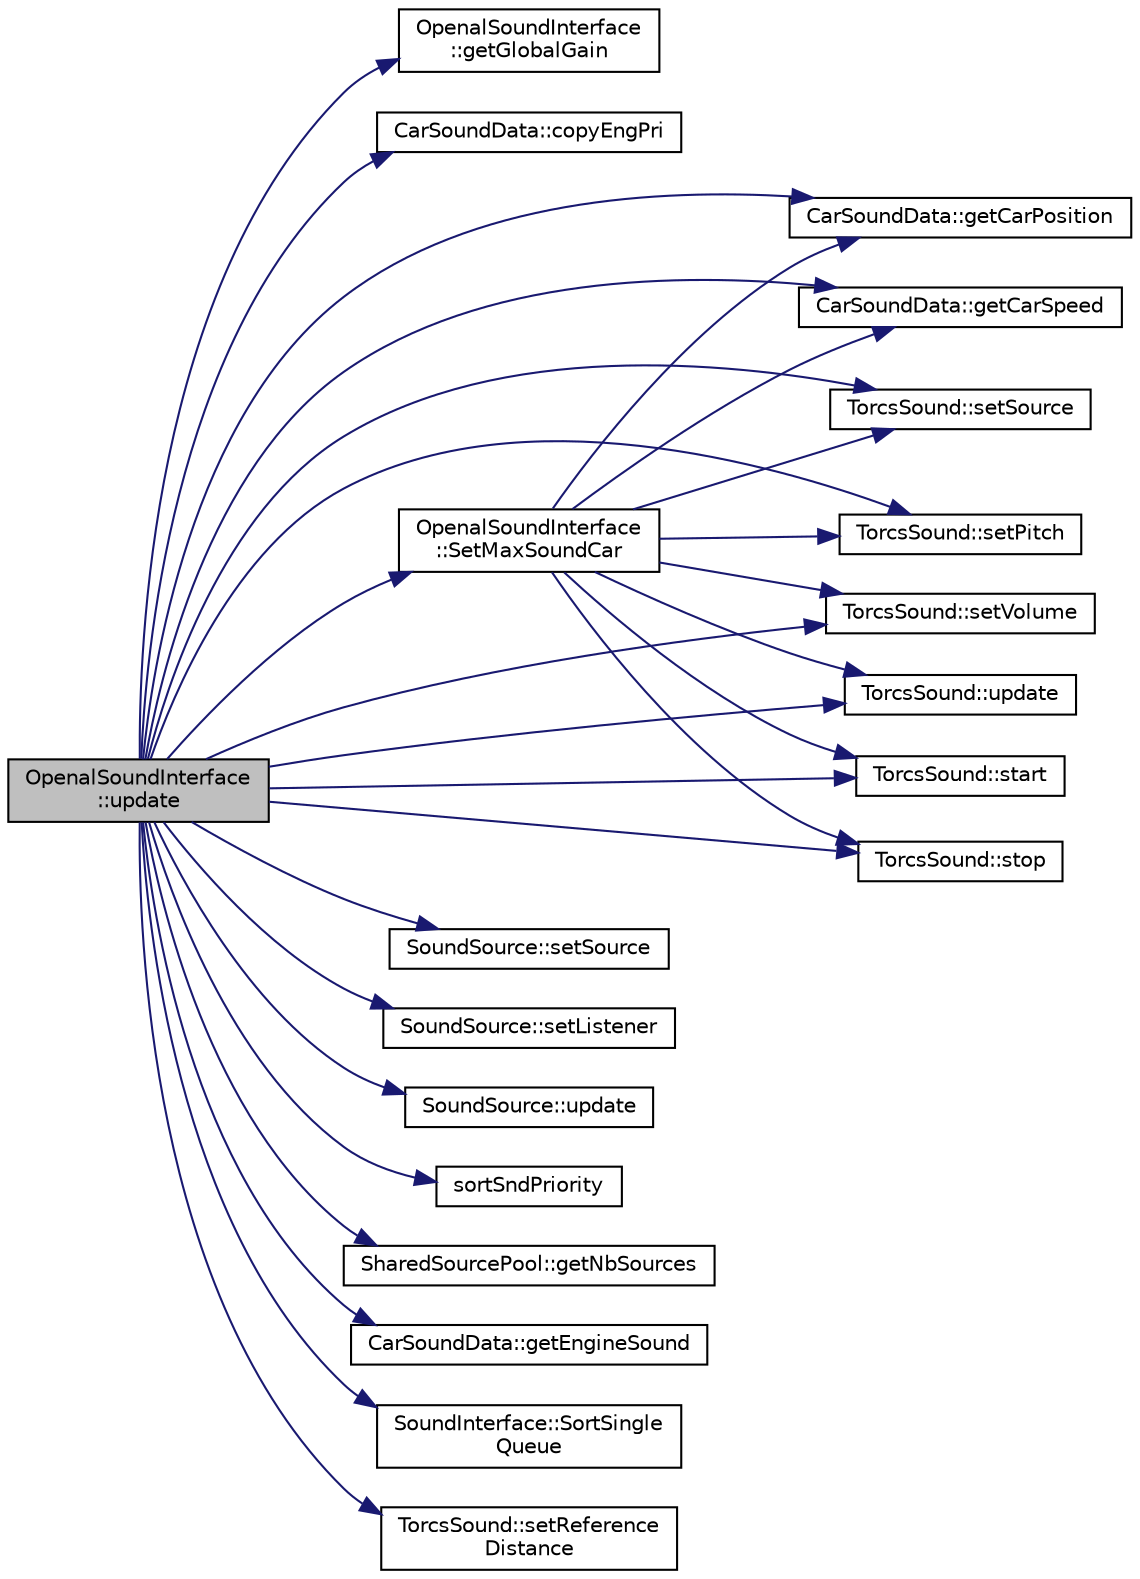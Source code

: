 digraph "OpenalSoundInterface::update"
{
  edge [fontname="Helvetica",fontsize="10",labelfontname="Helvetica",labelfontsize="10"];
  node [fontname="Helvetica",fontsize="10",shape=record];
  rankdir="LR";
  Node1 [label="OpenalSoundInterface\l::update",height=0.2,width=0.4,color="black", fillcolor="grey75", style="filled", fontcolor="black"];
  Node1 -> Node2 [color="midnightblue",fontsize="10",style="solid",fontname="Helvetica"];
  Node2 [label="OpenalSoundInterface\l::getGlobalGain",height=0.2,width=0.4,color="black", fillcolor="white", style="filled",URL="$class_openal_sound_interface.html#a60d74c732be612a3e61609ccb7d15737"];
  Node1 -> Node3 [color="midnightblue",fontsize="10",style="solid",fontname="Helvetica"];
  Node3 [label="CarSoundData::copyEngPri",height=0.2,width=0.4,color="black", fillcolor="white", style="filled",URL="$class_car_sound_data.html#a25e28b75e147b445e14b466efb598276"];
  Node1 -> Node4 [color="midnightblue",fontsize="10",style="solid",fontname="Helvetica"];
  Node4 [label="CarSoundData::getCarPosition",height=0.2,width=0.4,color="black", fillcolor="white", style="filled",URL="$class_car_sound_data.html#aef6f649befa07c5416ad7cee425d5c72"];
  Node1 -> Node5 [color="midnightblue",fontsize="10",style="solid",fontname="Helvetica"];
  Node5 [label="CarSoundData::getCarSpeed",height=0.2,width=0.4,color="black", fillcolor="white", style="filled",URL="$class_car_sound_data.html#a56087139ea4c170ff94f1d1545c08fcd"];
  Node1 -> Node6 [color="midnightblue",fontsize="10",style="solid",fontname="Helvetica"];
  Node6 [label="SoundSource::setSource",height=0.2,width=0.4,color="black", fillcolor="white", style="filled",URL="$class_sound_source.html#ac9d162e991bf0c56d5fe0f5dffaf7595",tooltip="Set source position and velocity. "];
  Node1 -> Node7 [color="midnightblue",fontsize="10",style="solid",fontname="Helvetica"];
  Node7 [label="SoundSource::setListener",height=0.2,width=0.4,color="black", fillcolor="white", style="filled",URL="$class_sound_source.html#add1fc33b4428a542889c8de7004dfd4d",tooltip="Set listener position and velocity. "];
  Node1 -> Node8 [color="midnightblue",fontsize="10",style="solid",fontname="Helvetica"];
  Node8 [label="SoundSource::update",height=0.2,width=0.4,color="black", fillcolor="white", style="filled",URL="$class_sound_source.html#ab41cdcf43ae6533ce889490fbe78209b",tooltip="Calculate environmental parameters for current situation. "];
  Node1 -> Node9 [color="midnightblue",fontsize="10",style="solid",fontname="Helvetica"];
  Node9 [label="sortSndPriority",height=0.2,width=0.4,color="black", fillcolor="white", style="filled",URL="$_plib_sound_interface_8cpp.html#a4b8885aa3b5ee023f5112509373a2348"];
  Node1 -> Node10 [color="midnightblue",fontsize="10",style="solid",fontname="Helvetica"];
  Node10 [label="SharedSourcePool::getNbSources",height=0.2,width=0.4,color="black", fillcolor="white", style="filled",URL="$class_shared_source_pool.html#aeaa80bc0a84b083029dd80a550154bef"];
  Node1 -> Node11 [color="midnightblue",fontsize="10",style="solid",fontname="Helvetica"];
  Node11 [label="CarSoundData::getEngineSound",height=0.2,width=0.4,color="black", fillcolor="white", style="filled",URL="$class_car_sound_data.html#aca680374d3ad41b387228d957cc23683"];
  Node1 -> Node12 [color="midnightblue",fontsize="10",style="solid",fontname="Helvetica"];
  Node12 [label="TorcsSound::setSource",height=0.2,width=0.4,color="black", fillcolor="white", style="filled",URL="$class_torcs_sound.html#a04a7c42917ce3070f4c6f2d0cd3f31e3"];
  Node1 -> Node13 [color="midnightblue",fontsize="10",style="solid",fontname="Helvetica"];
  Node13 [label="TorcsSound::setPitch",height=0.2,width=0.4,color="black", fillcolor="white", style="filled",URL="$class_torcs_sound.html#a9a0300729076f193dc900c9d4f827137",tooltip="Set the pitch. "];
  Node1 -> Node14 [color="midnightblue",fontsize="10",style="solid",fontname="Helvetica"];
  Node14 [label="TorcsSound::setVolume",height=0.2,width=0.4,color="black", fillcolor="white", style="filled",URL="$class_torcs_sound.html#af156e9cfa86ce158e3756f3a29285bb3",tooltip="Set the volume. "];
  Node1 -> Node15 [color="midnightblue",fontsize="10",style="solid",fontname="Helvetica"];
  Node15 [label="TorcsSound::update",height=0.2,width=0.4,color="black", fillcolor="white", style="filled",URL="$class_torcs_sound.html#a178d2f21bebafca204c333de0390ef85"];
  Node1 -> Node16 [color="midnightblue",fontsize="10",style="solid",fontname="Helvetica"];
  Node16 [label="TorcsSound::start",height=0.2,width=0.4,color="black", fillcolor="white", style="filled",URL="$class_torcs_sound.html#a0bde13d3733e4172980c51be7af3aa59"];
  Node1 -> Node17 [color="midnightblue",fontsize="10",style="solid",fontname="Helvetica"];
  Node17 [label="TorcsSound::stop",height=0.2,width=0.4,color="black", fillcolor="white", style="filled",URL="$class_torcs_sound.html#ae64e34314e0ed5a74f7892accadcb4fc"];
  Node1 -> Node18 [color="midnightblue",fontsize="10",style="solid",fontname="Helvetica"];
  Node18 [label="SoundInterface::SortSingle\lQueue",height=0.2,width=0.4,color="black", fillcolor="white", style="filled",URL="$class_sound_interface.html#a1d7ea5cf255e52bde8cff7318d5258a1",tooltip="Find the max amplitude sound in car_sound_data and put it in smap. "];
  Node1 -> Node19 [color="midnightblue",fontsize="10",style="solid",fontname="Helvetica"];
  Node19 [label="OpenalSoundInterface\l::SetMaxSoundCar",height=0.2,width=0.4,color="black", fillcolor="white", style="filled",URL="$class_openal_sound_interface.html#ac3ca00698b4fcc6d1330316cbaa50477"];
  Node19 -> Node4 [color="midnightblue",fontsize="10",style="solid",fontname="Helvetica"];
  Node19 -> Node5 [color="midnightblue",fontsize="10",style="solid",fontname="Helvetica"];
  Node19 -> Node12 [color="midnightblue",fontsize="10",style="solid",fontname="Helvetica"];
  Node19 -> Node14 [color="midnightblue",fontsize="10",style="solid",fontname="Helvetica"];
  Node19 -> Node13 [color="midnightblue",fontsize="10",style="solid",fontname="Helvetica"];
  Node19 -> Node15 [color="midnightblue",fontsize="10",style="solid",fontname="Helvetica"];
  Node19 -> Node16 [color="midnightblue",fontsize="10",style="solid",fontname="Helvetica"];
  Node19 -> Node17 [color="midnightblue",fontsize="10",style="solid",fontname="Helvetica"];
  Node1 -> Node20 [color="midnightblue",fontsize="10",style="solid",fontname="Helvetica"];
  Node20 [label="TorcsSound::setReference\lDistance",height=0.2,width=0.4,color="black", fillcolor="white", style="filled",URL="$class_torcs_sound.html#a06bdb8ecdd535378b16bd6a27368968b"];
}
